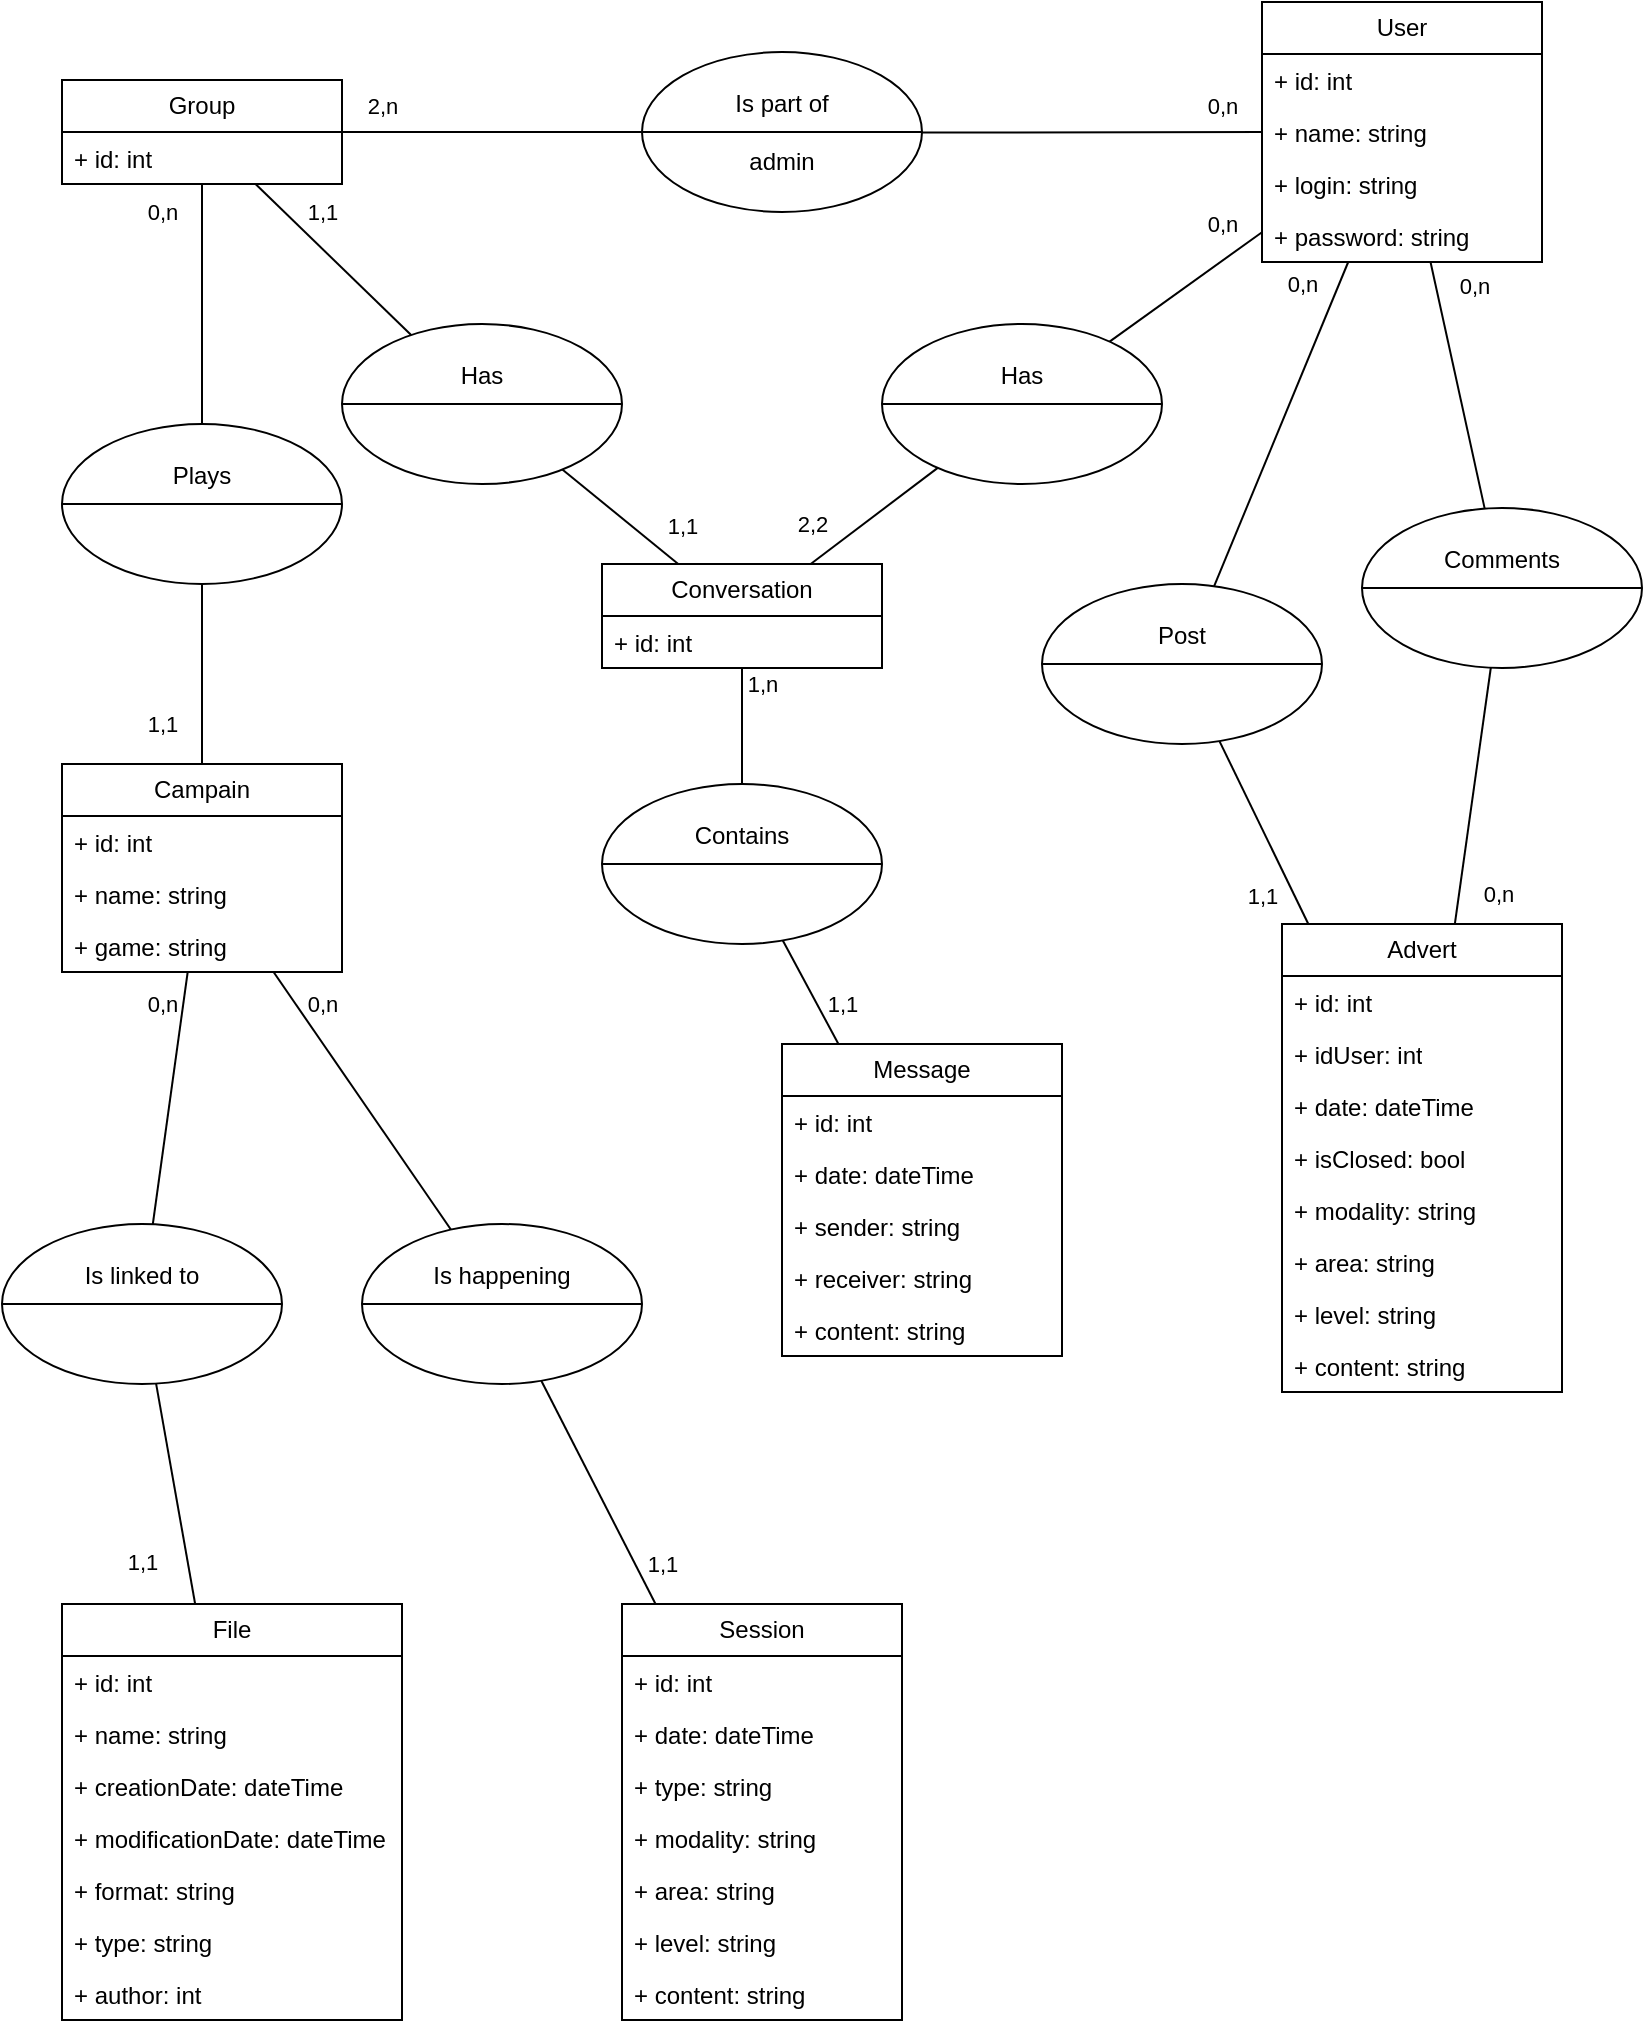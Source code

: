 <mxfile version="24.7.8" pages="3">
  <diagram name="MCD" id="d9n5I6e5h9yGLl1H7goF">
    <mxGraphModel dx="924" dy="827" grid="1" gridSize="10" guides="1" tooltips="1" connect="1" arrows="1" fold="1" page="1" pageScale="1" pageWidth="850" pageHeight="1100" math="0" shadow="0">
      <root>
        <mxCell id="0" />
        <mxCell id="1" parent="0" />
        <mxCell id="ieVwoAbN0ysFyYQFLZOX-7" value="User" style="swimlane;fontStyle=0;childLayout=stackLayout;horizontal=1;startSize=26;fillColor=none;horizontalStack=0;resizeParent=1;resizeParentMax=0;resizeLast=0;collapsible=1;marginBottom=0;whiteSpace=wrap;html=1;" parent="1" vertex="1">
          <mxGeometry x="650" y="29" width="140" height="130" as="geometry" />
        </mxCell>
        <mxCell id="ieVwoAbN0ysFyYQFLZOX-8" value="+ id: int" style="text;strokeColor=none;fillColor=none;align=left;verticalAlign=top;spacingLeft=4;spacingRight=4;overflow=hidden;rotatable=0;points=[[0,0.5],[1,0.5]];portConstraint=eastwest;whiteSpace=wrap;html=1;" parent="ieVwoAbN0ysFyYQFLZOX-7" vertex="1">
          <mxGeometry y="26" width="140" height="26" as="geometry" />
        </mxCell>
        <mxCell id="ieVwoAbN0ysFyYQFLZOX-9" value="+ name: string" style="text;strokeColor=none;fillColor=none;align=left;verticalAlign=top;spacingLeft=4;spacingRight=4;overflow=hidden;rotatable=0;points=[[0,0.5],[1,0.5]];portConstraint=eastwest;whiteSpace=wrap;html=1;" parent="ieVwoAbN0ysFyYQFLZOX-7" vertex="1">
          <mxGeometry y="52" width="140" height="26" as="geometry" />
        </mxCell>
        <mxCell id="ieVwoAbN0ysFyYQFLZOX-10" value="+ login: string" style="text;strokeColor=none;fillColor=none;align=left;verticalAlign=top;spacingLeft=4;spacingRight=4;overflow=hidden;rotatable=0;points=[[0,0.5],[1,0.5]];portConstraint=eastwest;whiteSpace=wrap;html=1;" parent="ieVwoAbN0ysFyYQFLZOX-7" vertex="1">
          <mxGeometry y="78" width="140" height="26" as="geometry" />
        </mxCell>
        <mxCell id="ieVwoAbN0ysFyYQFLZOX-19" value="+ password: string" style="text;strokeColor=none;fillColor=none;align=left;verticalAlign=top;spacingLeft=4;spacingRight=4;overflow=hidden;rotatable=0;points=[[0,0.5],[1,0.5]];portConstraint=eastwest;whiteSpace=wrap;html=1;" parent="ieVwoAbN0ysFyYQFLZOX-7" vertex="1">
          <mxGeometry y="104" width="140" height="26" as="geometry" />
        </mxCell>
        <mxCell id="ieVwoAbN0ysFyYQFLZOX-11" value="Group" style="swimlane;fontStyle=0;childLayout=stackLayout;horizontal=1;startSize=26;fillColor=none;horizontalStack=0;resizeParent=1;resizeParentMax=0;resizeLast=0;collapsible=1;marginBottom=0;whiteSpace=wrap;html=1;" parent="1" vertex="1">
          <mxGeometry x="50" y="68" width="140" height="52" as="geometry" />
        </mxCell>
        <mxCell id="ieVwoAbN0ysFyYQFLZOX-12" value="+ id: int" style="text;strokeColor=none;fillColor=none;align=left;verticalAlign=top;spacingLeft=4;spacingRight=4;overflow=hidden;rotatable=0;points=[[0,0.5],[1,0.5]];portConstraint=eastwest;whiteSpace=wrap;html=1;" parent="ieVwoAbN0ysFyYQFLZOX-11" vertex="1">
          <mxGeometry y="26" width="140" height="26" as="geometry" />
        </mxCell>
        <mxCell id="ieVwoAbN0ysFyYQFLZOX-15" value="Advert" style="swimlane;fontStyle=0;childLayout=stackLayout;horizontal=1;startSize=26;fillColor=none;horizontalStack=0;resizeParent=1;resizeParentMax=0;resizeLast=0;collapsible=1;marginBottom=0;whiteSpace=wrap;html=1;" parent="1" vertex="1">
          <mxGeometry x="660" y="490" width="140" height="234" as="geometry" />
        </mxCell>
        <mxCell id="ieVwoAbN0ysFyYQFLZOX-16" value="+ id: int" style="text;strokeColor=none;fillColor=none;align=left;verticalAlign=top;spacingLeft=4;spacingRight=4;overflow=hidden;rotatable=0;points=[[0,0.5],[1,0.5]];portConstraint=eastwest;whiteSpace=wrap;html=1;" parent="ieVwoAbN0ysFyYQFLZOX-15" vertex="1">
          <mxGeometry y="26" width="140" height="26" as="geometry" />
        </mxCell>
        <mxCell id="ieVwoAbN0ysFyYQFLZOX-82" value="+ idUser: int" style="text;strokeColor=none;fillColor=none;align=left;verticalAlign=top;spacingLeft=4;spacingRight=4;overflow=hidden;rotatable=0;points=[[0,0.5],[1,0.5]];portConstraint=eastwest;whiteSpace=wrap;html=1;" parent="ieVwoAbN0ysFyYQFLZOX-15" vertex="1">
          <mxGeometry y="52" width="140" height="26" as="geometry" />
        </mxCell>
        <mxCell id="ieVwoAbN0ysFyYQFLZOX-17" value="+ date: dateTime" style="text;strokeColor=none;fillColor=none;align=left;verticalAlign=top;spacingLeft=4;spacingRight=4;overflow=hidden;rotatable=0;points=[[0,0.5],[1,0.5]];portConstraint=eastwest;whiteSpace=wrap;html=1;" parent="ieVwoAbN0ysFyYQFLZOX-15" vertex="1">
          <mxGeometry y="78" width="140" height="26" as="geometry" />
        </mxCell>
        <mxCell id="ieVwoAbN0ysFyYQFLZOX-81" value="+ isClosed: bool" style="text;strokeColor=none;fillColor=none;align=left;verticalAlign=top;spacingLeft=4;spacingRight=4;overflow=hidden;rotatable=0;points=[[0,0.5],[1,0.5]];portConstraint=eastwest;whiteSpace=wrap;html=1;" parent="ieVwoAbN0ysFyYQFLZOX-15" vertex="1">
          <mxGeometry y="104" width="140" height="26" as="geometry" />
        </mxCell>
        <mxCell id="ieVwoAbN0ysFyYQFLZOX-22" value="+ modality: string" style="text;strokeColor=none;fillColor=none;align=left;verticalAlign=top;spacingLeft=4;spacingRight=4;overflow=hidden;rotatable=0;points=[[0,0.5],[1,0.5]];portConstraint=eastwest;whiteSpace=wrap;html=1;" parent="ieVwoAbN0ysFyYQFLZOX-15" vertex="1">
          <mxGeometry y="130" width="140" height="26" as="geometry" />
        </mxCell>
        <mxCell id="ieVwoAbN0ysFyYQFLZOX-23" value="+ area: string" style="text;strokeColor=none;fillColor=none;align=left;verticalAlign=top;spacingLeft=4;spacingRight=4;overflow=hidden;rotatable=0;points=[[0,0.5],[1,0.5]];portConstraint=eastwest;whiteSpace=wrap;html=1;" parent="ieVwoAbN0ysFyYQFLZOX-15" vertex="1">
          <mxGeometry y="156" width="140" height="26" as="geometry" />
        </mxCell>
        <mxCell id="ieVwoAbN0ysFyYQFLZOX-24" value="+ level: string" style="text;strokeColor=none;fillColor=none;align=left;verticalAlign=top;spacingLeft=4;spacingRight=4;overflow=hidden;rotatable=0;points=[[0,0.5],[1,0.5]];portConstraint=eastwest;whiteSpace=wrap;html=1;" parent="ieVwoAbN0ysFyYQFLZOX-15" vertex="1">
          <mxGeometry y="182" width="140" height="26" as="geometry" />
        </mxCell>
        <mxCell id="ieVwoAbN0ysFyYQFLZOX-25" value="+ content: string" style="text;strokeColor=none;fillColor=none;align=left;verticalAlign=top;spacingLeft=4;spacingRight=4;overflow=hidden;rotatable=0;points=[[0,0.5],[1,0.5]];portConstraint=eastwest;whiteSpace=wrap;html=1;" parent="ieVwoAbN0ysFyYQFLZOX-15" vertex="1">
          <mxGeometry y="208" width="140" height="26" as="geometry" />
        </mxCell>
        <mxCell id="ieVwoAbN0ysFyYQFLZOX-31" value="Conversation" style="swimlane;fontStyle=0;childLayout=stackLayout;horizontal=1;startSize=26;fillColor=none;horizontalStack=0;resizeParent=1;resizeParentMax=0;resizeLast=0;collapsible=1;marginBottom=0;whiteSpace=wrap;html=1;" parent="1" vertex="1">
          <mxGeometry x="320" y="310" width="140" height="52" as="geometry" />
        </mxCell>
        <mxCell id="ieVwoAbN0ysFyYQFLZOX-32" value="+ id: int" style="text;strokeColor=none;fillColor=none;align=left;verticalAlign=top;spacingLeft=4;spacingRight=4;overflow=hidden;rotatable=0;points=[[0,0.5],[1,0.5]];portConstraint=eastwest;whiteSpace=wrap;html=1;" parent="ieVwoAbN0ysFyYQFLZOX-31" vertex="1">
          <mxGeometry y="26" width="140" height="26" as="geometry" />
        </mxCell>
        <mxCell id="ieVwoAbN0ysFyYQFLZOX-39" value="Message" style="swimlane;fontStyle=0;childLayout=stackLayout;horizontal=1;startSize=26;fillColor=none;horizontalStack=0;resizeParent=1;resizeParentMax=0;resizeLast=0;collapsible=1;marginBottom=0;whiteSpace=wrap;html=1;" parent="1" vertex="1">
          <mxGeometry x="410" y="550" width="140" height="156" as="geometry" />
        </mxCell>
        <mxCell id="ieVwoAbN0ysFyYQFLZOX-40" value="+ id: int" style="text;strokeColor=none;fillColor=none;align=left;verticalAlign=top;spacingLeft=4;spacingRight=4;overflow=hidden;rotatable=0;points=[[0,0.5],[1,0.5]];portConstraint=eastwest;whiteSpace=wrap;html=1;" parent="ieVwoAbN0ysFyYQFLZOX-39" vertex="1">
          <mxGeometry y="26" width="140" height="26" as="geometry" />
        </mxCell>
        <mxCell id="ieVwoAbN0ysFyYQFLZOX-41" value="+ date: dateTime" style="text;strokeColor=none;fillColor=none;align=left;verticalAlign=top;spacingLeft=4;spacingRight=4;overflow=hidden;rotatable=0;points=[[0,0.5],[1,0.5]];portConstraint=eastwest;whiteSpace=wrap;html=1;" parent="ieVwoAbN0ysFyYQFLZOX-39" vertex="1">
          <mxGeometry y="52" width="140" height="26" as="geometry" />
        </mxCell>
        <mxCell id="ieVwoAbN0ysFyYQFLZOX-42" value="+ sender: string" style="text;strokeColor=none;fillColor=none;align=left;verticalAlign=top;spacingLeft=4;spacingRight=4;overflow=hidden;rotatable=0;points=[[0,0.5],[1,0.5]];portConstraint=eastwest;whiteSpace=wrap;html=1;" parent="ieVwoAbN0ysFyYQFLZOX-39" vertex="1">
          <mxGeometry y="78" width="140" height="26" as="geometry" />
        </mxCell>
        <mxCell id="ieVwoAbN0ysFyYQFLZOX-43" value="+ receiver: string" style="text;strokeColor=none;fillColor=none;align=left;verticalAlign=top;spacingLeft=4;spacingRight=4;overflow=hidden;rotatable=0;points=[[0,0.5],[1,0.5]];portConstraint=eastwest;whiteSpace=wrap;html=1;" parent="ieVwoAbN0ysFyYQFLZOX-39" vertex="1">
          <mxGeometry y="104" width="140" height="26" as="geometry" />
        </mxCell>
        <mxCell id="ieVwoAbN0ysFyYQFLZOX-44" value="+ content: string" style="text;strokeColor=none;fillColor=none;align=left;verticalAlign=top;spacingLeft=4;spacingRight=4;overflow=hidden;rotatable=0;points=[[0,0.5],[1,0.5]];portConstraint=eastwest;whiteSpace=wrap;html=1;" parent="ieVwoAbN0ysFyYQFLZOX-39" vertex="1">
          <mxGeometry y="130" width="140" height="26" as="geometry" />
        </mxCell>
        <mxCell id="ieVwoAbN0ysFyYQFLZOX-47" value="Campain" style="swimlane;fontStyle=0;childLayout=stackLayout;horizontal=1;startSize=26;fillColor=none;horizontalStack=0;resizeParent=1;resizeParentMax=0;resizeLast=0;collapsible=1;marginBottom=0;whiteSpace=wrap;html=1;" parent="1" vertex="1">
          <mxGeometry x="50" y="410" width="140" height="104" as="geometry" />
        </mxCell>
        <mxCell id="ieVwoAbN0ysFyYQFLZOX-48" value="+ id: int" style="text;strokeColor=none;fillColor=none;align=left;verticalAlign=top;spacingLeft=4;spacingRight=4;overflow=hidden;rotatable=0;points=[[0,0.5],[1,0.5]];portConstraint=eastwest;whiteSpace=wrap;html=1;" parent="ieVwoAbN0ysFyYQFLZOX-47" vertex="1">
          <mxGeometry y="26" width="140" height="26" as="geometry" />
        </mxCell>
        <mxCell id="7yh6VS0bxXxsgp1oIz5l-15" value="+ name: string" style="text;strokeColor=none;fillColor=none;align=left;verticalAlign=top;spacingLeft=4;spacingRight=4;overflow=hidden;rotatable=0;points=[[0,0.5],[1,0.5]];portConstraint=eastwest;whiteSpace=wrap;html=1;" vertex="1" parent="ieVwoAbN0ysFyYQFLZOX-47">
          <mxGeometry y="52" width="140" height="26" as="geometry" />
        </mxCell>
        <mxCell id="ieVwoAbN0ysFyYQFLZOX-50" value="+ game: string" style="text;strokeColor=none;fillColor=none;align=left;verticalAlign=top;spacingLeft=4;spacingRight=4;overflow=hidden;rotatable=0;points=[[0,0.5],[1,0.5]];portConstraint=eastwest;whiteSpace=wrap;html=1;" parent="ieVwoAbN0ysFyYQFLZOX-47" vertex="1">
          <mxGeometry y="78" width="140" height="26" as="geometry" />
        </mxCell>
        <mxCell id="ieVwoAbN0ysFyYQFLZOX-63" value="File" style="swimlane;fontStyle=0;childLayout=stackLayout;horizontal=1;startSize=26;fillColor=none;horizontalStack=0;resizeParent=1;resizeParentMax=0;resizeLast=0;collapsible=1;marginBottom=0;whiteSpace=wrap;html=1;" parent="1" vertex="1">
          <mxGeometry x="50" y="830" width="170" height="208" as="geometry" />
        </mxCell>
        <mxCell id="ieVwoAbN0ysFyYQFLZOX-64" value="+ id: int" style="text;strokeColor=none;fillColor=none;align=left;verticalAlign=top;spacingLeft=4;spacingRight=4;overflow=hidden;rotatable=0;points=[[0,0.5],[1,0.5]];portConstraint=eastwest;whiteSpace=wrap;html=1;" parent="ieVwoAbN0ysFyYQFLZOX-63" vertex="1">
          <mxGeometry y="26" width="170" height="26" as="geometry" />
        </mxCell>
        <mxCell id="ieVwoAbN0ysFyYQFLZOX-66" value="+ name: string" style="text;strokeColor=none;fillColor=none;align=left;verticalAlign=top;spacingLeft=4;spacingRight=4;overflow=hidden;rotatable=0;points=[[0,0.5],[1,0.5]];portConstraint=eastwest;whiteSpace=wrap;html=1;" parent="ieVwoAbN0ysFyYQFLZOX-63" vertex="1">
          <mxGeometry y="52" width="170" height="26" as="geometry" />
        </mxCell>
        <mxCell id="ieVwoAbN0ysFyYQFLZOX-65" value="+ creationDate: dateTime" style="text;strokeColor=none;fillColor=none;align=left;verticalAlign=top;spacingLeft=4;spacingRight=4;overflow=hidden;rotatable=0;points=[[0,0.5],[1,0.5]];portConstraint=eastwest;whiteSpace=wrap;html=1;" parent="ieVwoAbN0ysFyYQFLZOX-63" vertex="1">
          <mxGeometry y="78" width="170" height="26" as="geometry" />
        </mxCell>
        <mxCell id="ieVwoAbN0ysFyYQFLZOX-79" value="+ modificationDate: dateTime" style="text;strokeColor=none;fillColor=none;align=left;verticalAlign=top;spacingLeft=4;spacingRight=4;overflow=hidden;rotatable=0;points=[[0,0.5],[1,0.5]];portConstraint=eastwest;whiteSpace=wrap;html=1;" parent="ieVwoAbN0ysFyYQFLZOX-63" vertex="1">
          <mxGeometry y="104" width="170" height="26" as="geometry" />
        </mxCell>
        <mxCell id="ieVwoAbN0ysFyYQFLZOX-67" value="+ format: string" style="text;strokeColor=none;fillColor=none;align=left;verticalAlign=top;spacingLeft=4;spacingRight=4;overflow=hidden;rotatable=0;points=[[0,0.5],[1,0.5]];portConstraint=eastwest;whiteSpace=wrap;html=1;" parent="ieVwoAbN0ysFyYQFLZOX-63" vertex="1">
          <mxGeometry y="130" width="170" height="26" as="geometry" />
        </mxCell>
        <mxCell id="ieVwoAbN0ysFyYQFLZOX-80" value="+ type: string" style="text;strokeColor=none;fillColor=none;align=left;verticalAlign=top;spacingLeft=4;spacingRight=4;overflow=hidden;rotatable=0;points=[[0,0.5],[1,0.5]];portConstraint=eastwest;whiteSpace=wrap;html=1;" parent="ieVwoAbN0ysFyYQFLZOX-63" vertex="1">
          <mxGeometry y="156" width="170" height="26" as="geometry" />
        </mxCell>
        <mxCell id="ieVwoAbN0ysFyYQFLZOX-68" value="+ author: int" style="text;strokeColor=none;fillColor=none;align=left;verticalAlign=top;spacingLeft=4;spacingRight=4;overflow=hidden;rotatable=0;points=[[0,0.5],[1,0.5]];portConstraint=eastwest;whiteSpace=wrap;html=1;" parent="ieVwoAbN0ysFyYQFLZOX-63" vertex="1">
          <mxGeometry y="182" width="170" height="26" as="geometry" />
        </mxCell>
        <mxCell id="ieVwoAbN0ysFyYQFLZOX-71" value="Session" style="swimlane;fontStyle=0;childLayout=stackLayout;horizontal=1;startSize=26;fillColor=none;horizontalStack=0;resizeParent=1;resizeParentMax=0;resizeLast=0;collapsible=1;marginBottom=0;whiteSpace=wrap;html=1;" parent="1" vertex="1">
          <mxGeometry x="330" y="830" width="140" height="208" as="geometry" />
        </mxCell>
        <mxCell id="ieVwoAbN0ysFyYQFLZOX-72" value="+ id: int" style="text;strokeColor=none;fillColor=none;align=left;verticalAlign=top;spacingLeft=4;spacingRight=4;overflow=hidden;rotatable=0;points=[[0,0.5],[1,0.5]];portConstraint=eastwest;whiteSpace=wrap;html=1;" parent="ieVwoAbN0ysFyYQFLZOX-71" vertex="1">
          <mxGeometry y="26" width="140" height="26" as="geometry" />
        </mxCell>
        <mxCell id="ieVwoAbN0ysFyYQFLZOX-73" value="+ date: dateTime" style="text;strokeColor=none;fillColor=none;align=left;verticalAlign=top;spacingLeft=4;spacingRight=4;overflow=hidden;rotatable=0;points=[[0,0.5],[1,0.5]];portConstraint=eastwest;whiteSpace=wrap;html=1;" parent="ieVwoAbN0ysFyYQFLZOX-71" vertex="1">
          <mxGeometry y="52" width="140" height="26" as="geometry" />
        </mxCell>
        <mxCell id="ieVwoAbN0ysFyYQFLZOX-74" value="+ type: string" style="text;strokeColor=none;fillColor=none;align=left;verticalAlign=top;spacingLeft=4;spacingRight=4;overflow=hidden;rotatable=0;points=[[0,0.5],[1,0.5]];portConstraint=eastwest;whiteSpace=wrap;html=1;" parent="ieVwoAbN0ysFyYQFLZOX-71" vertex="1">
          <mxGeometry y="78" width="140" height="26" as="geometry" />
        </mxCell>
        <mxCell id="ieVwoAbN0ysFyYQFLZOX-75" value="+ modality: string" style="text;strokeColor=none;fillColor=none;align=left;verticalAlign=top;spacingLeft=4;spacingRight=4;overflow=hidden;rotatable=0;points=[[0,0.5],[1,0.5]];portConstraint=eastwest;whiteSpace=wrap;html=1;" parent="ieVwoAbN0ysFyYQFLZOX-71" vertex="1">
          <mxGeometry y="104" width="140" height="26" as="geometry" />
        </mxCell>
        <mxCell id="ieVwoAbN0ysFyYQFLZOX-76" value="+ area: string" style="text;strokeColor=none;fillColor=none;align=left;verticalAlign=top;spacingLeft=4;spacingRight=4;overflow=hidden;rotatable=0;points=[[0,0.5],[1,0.5]];portConstraint=eastwest;whiteSpace=wrap;html=1;" parent="ieVwoAbN0ysFyYQFLZOX-71" vertex="1">
          <mxGeometry y="130" width="140" height="26" as="geometry" />
        </mxCell>
        <mxCell id="ieVwoAbN0ysFyYQFLZOX-77" value="+ level: string" style="text;strokeColor=none;fillColor=none;align=left;verticalAlign=top;spacingLeft=4;spacingRight=4;overflow=hidden;rotatable=0;points=[[0,0.5],[1,0.5]];portConstraint=eastwest;whiteSpace=wrap;html=1;" parent="ieVwoAbN0ysFyYQFLZOX-71" vertex="1">
          <mxGeometry y="156" width="140" height="26" as="geometry" />
        </mxCell>
        <mxCell id="ieVwoAbN0ysFyYQFLZOX-78" value="+ content: string" style="text;strokeColor=none;fillColor=none;align=left;verticalAlign=top;spacingLeft=4;spacingRight=4;overflow=hidden;rotatable=0;points=[[0,0.5],[1,0.5]];portConstraint=eastwest;whiteSpace=wrap;html=1;" parent="ieVwoAbN0ysFyYQFLZOX-71" vertex="1">
          <mxGeometry y="182" width="140" height="26" as="geometry" />
        </mxCell>
        <mxCell id="Ngx6UJeua7ssRXImWE32-3" value="" style="endArrow=none;html=1;rounded=0;" parent="1" source="Ngx6UJeua7ssRXImWE32-41" target="ieVwoAbN0ysFyYQFLZOX-11" edge="1">
          <mxGeometry width="50" height="50" relative="1" as="geometry">
            <mxPoint x="120" y="270" as="sourcePoint" />
            <mxPoint x="500" y="490" as="targetPoint" />
          </mxGeometry>
        </mxCell>
        <mxCell id="7yh6VS0bxXxsgp1oIz5l-3" value="0,n" style="edgeLabel;html=1;align=center;verticalAlign=middle;resizable=0;points=[];" vertex="1" connectable="0" parent="Ngx6UJeua7ssRXImWE32-3">
          <mxGeometry y="-1" relative="1" as="geometry">
            <mxPoint x="-21" y="-46" as="offset" />
          </mxGeometry>
        </mxCell>
        <mxCell id="Ngx6UJeua7ssRXImWE32-4" value="" style="endArrow=none;html=1;rounded=0;" parent="1" source="Ngx6UJeua7ssRXImWE32-39" target="ieVwoAbN0ysFyYQFLZOX-11" edge="1">
          <mxGeometry width="50" height="50" relative="1" as="geometry">
            <mxPoint x="234.518" y="197.744" as="sourcePoint" />
            <mxPoint x="500" y="490" as="targetPoint" />
          </mxGeometry>
        </mxCell>
        <mxCell id="n9hgs1v7pvlVHr-GVMXD-1" value="1,1" style="edgeLabel;html=1;align=center;verticalAlign=middle;resizable=0;points=[];" vertex="1" connectable="0" parent="Ngx6UJeua7ssRXImWE32-4">
          <mxGeometry x="-0.021" y="-2" relative="1" as="geometry">
            <mxPoint x="-8" y="-23" as="offset" />
          </mxGeometry>
        </mxCell>
        <mxCell id="Ngx6UJeua7ssRXImWE32-5" value="" style="endArrow=none;html=1;rounded=0;" parent="1" source="Ngx6UJeua7ssRXImWE32-40" target="ieVwoAbN0ysFyYQFLZOX-7" edge="1">
          <mxGeometry width="50" height="50" relative="1" as="geometry">
            <mxPoint x="579.727" y="200.024" as="sourcePoint" />
            <mxPoint x="500" y="490" as="targetPoint" />
          </mxGeometry>
        </mxCell>
        <mxCell id="7yh6VS0bxXxsgp1oIz5l-2" value="0,n" style="edgeLabel;html=1;align=center;verticalAlign=middle;resizable=0;points=[];" vertex="1" connectable="0" parent="Ngx6UJeua7ssRXImWE32-5">
          <mxGeometry x="0.024" relative="1" as="geometry">
            <mxPoint x="17" y="-31" as="offset" />
          </mxGeometry>
        </mxCell>
        <mxCell id="Ngx6UJeua7ssRXImWE32-6" value="" style="endArrow=none;html=1;rounded=0;" parent="1" source="Ngx6UJeua7ssRXImWE32-42" target="ieVwoAbN0ysFyYQFLZOX-31" edge="1">
          <mxGeometry width="50" height="50" relative="1" as="geometry">
            <mxPoint x="390" y="400" as="sourcePoint" />
            <mxPoint x="500" y="490" as="targetPoint" />
          </mxGeometry>
        </mxCell>
        <mxCell id="7yh6VS0bxXxsgp1oIz5l-9" value="1,n" style="edgeLabel;html=1;align=center;verticalAlign=middle;resizable=0;points=[];" vertex="1" connectable="0" parent="Ngx6UJeua7ssRXImWE32-6">
          <mxGeometry x="0.035" y="-1" relative="1" as="geometry">
            <mxPoint x="9" y="-20" as="offset" />
          </mxGeometry>
        </mxCell>
        <mxCell id="Ngx6UJeua7ssRXImWE32-7" value="" style="endArrow=none;html=1;rounded=0;" parent="1" source="Ngx6UJeua7ssRXImWE32-43" target="ieVwoAbN0ysFyYQFLZOX-7" edge="1">
          <mxGeometry width="50" height="50" relative="1" as="geometry">
            <mxPoint x="641.119" y="370.693" as="sourcePoint" />
            <mxPoint x="500" y="490" as="targetPoint" />
          </mxGeometry>
        </mxCell>
        <mxCell id="7yh6VS0bxXxsgp1oIz5l-12" value="0,n" style="edgeLabel;html=1;align=center;verticalAlign=middle;resizable=0;points=[];" vertex="1" connectable="0" parent="Ngx6UJeua7ssRXImWE32-7">
          <mxGeometry x="0.021" y="-1" relative="1" as="geometry">
            <mxPoint x="9" y="-69" as="offset" />
          </mxGeometry>
        </mxCell>
        <mxCell id="Ngx6UJeua7ssRXImWE32-11" value="" style="endArrow=none;html=1;rounded=0;" parent="1" source="Ngx6UJeua7ssRXImWE32-38" target="ieVwoAbN0ysFyYQFLZOX-7" edge="1">
          <mxGeometry width="50" height="50" relative="1" as="geometry">
            <mxPoint x="485" y="94" as="sourcePoint" />
            <mxPoint x="500" y="490" as="targetPoint" />
          </mxGeometry>
        </mxCell>
        <mxCell id="Ngx6UJeua7ssRXImWE32-47" value="0,n" style="edgeLabel;html=1;align=center;verticalAlign=middle;resizable=0;points=[];" parent="Ngx6UJeua7ssRXImWE32-11" vertex="1" connectable="0">
          <mxGeometry relative="1" as="geometry">
            <mxPoint x="65" y="-13" as="offset" />
          </mxGeometry>
        </mxCell>
        <mxCell id="Ngx6UJeua7ssRXImWE32-12" value="" style="endArrow=none;html=1;rounded=0;" parent="1" source="ieVwoAbN0ysFyYQFLZOX-11" target="Ngx6UJeua7ssRXImWE32-38" edge="1">
          <mxGeometry width="50" height="50" relative="1" as="geometry">
            <mxPoint x="450" y="540" as="sourcePoint" />
            <mxPoint x="365" y="94" as="targetPoint" />
          </mxGeometry>
        </mxCell>
        <mxCell id="Ngx6UJeua7ssRXImWE32-48" value="2,n" style="edgeLabel;html=1;align=center;verticalAlign=middle;resizable=0;points=[];" parent="Ngx6UJeua7ssRXImWE32-12" vertex="1" connectable="0">
          <mxGeometry y="1" relative="1" as="geometry">
            <mxPoint x="-55" y="-12" as="offset" />
          </mxGeometry>
        </mxCell>
        <mxCell id="Ngx6UJeua7ssRXImWE32-13" value="" style="endArrow=none;html=1;rounded=0;" parent="1" source="ieVwoAbN0ysFyYQFLZOX-31" target="Ngx6UJeua7ssRXImWE32-39" edge="1">
          <mxGeometry width="50" height="50" relative="1" as="geometry">
            <mxPoint x="450" y="340" as="sourcePoint" />
            <mxPoint x="303.475" y="263.196" as="targetPoint" />
          </mxGeometry>
        </mxCell>
        <mxCell id="n9hgs1v7pvlVHr-GVMXD-2" value="1,1" style="edgeLabel;html=1;align=center;verticalAlign=middle;resizable=0;points=[];" vertex="1" connectable="0" parent="Ngx6UJeua7ssRXImWE32-13">
          <mxGeometry x="-0.049" y="-1" relative="1" as="geometry">
            <mxPoint x="29" y="4" as="offset" />
          </mxGeometry>
        </mxCell>
        <mxCell id="Ngx6UJeua7ssRXImWE32-15" value="" style="endArrow=none;html=1;rounded=0;" parent="1" source="Ngx6UJeua7ssRXImWE32-40" target="ieVwoAbN0ysFyYQFLZOX-31" edge="1">
          <mxGeometry width="50" height="50" relative="1" as="geometry">
            <mxPoint x="501.589" y="260.729" as="sourcePoint" />
            <mxPoint x="324" y="217" as="targetPoint" />
          </mxGeometry>
        </mxCell>
        <mxCell id="7yh6VS0bxXxsgp1oIz5l-1" value="2,2" style="edgeLabel;html=1;align=center;verticalAlign=middle;resizable=0;points=[];" vertex="1" connectable="0" parent="Ngx6UJeua7ssRXImWE32-15">
          <mxGeometry x="0.054" y="1" relative="1" as="geometry">
            <mxPoint x="-30" y="2" as="offset" />
          </mxGeometry>
        </mxCell>
        <mxCell id="Ngx6UJeua7ssRXImWE32-18" value="" style="endArrow=none;html=1;rounded=0;" parent="1" source="Ngx6UJeua7ssRXImWE32-42" target="ieVwoAbN0ysFyYQFLZOX-39" edge="1">
          <mxGeometry width="50" height="50" relative="1" as="geometry">
            <mxPoint x="412.283" y="477.139" as="sourcePoint" />
            <mxPoint x="383" y="358" as="targetPoint" />
          </mxGeometry>
        </mxCell>
        <mxCell id="7yh6VS0bxXxsgp1oIz5l-10" value="1,1" style="edgeLabel;html=1;align=center;verticalAlign=middle;resizable=0;points=[];" vertex="1" connectable="0" parent="Ngx6UJeua7ssRXImWE32-18">
          <mxGeometry x="0.009" y="3" relative="1" as="geometry">
            <mxPoint x="13" y="7" as="offset" />
          </mxGeometry>
        </mxCell>
        <mxCell id="Ngx6UJeua7ssRXImWE32-21" value="" style="endArrow=none;html=1;rounded=0;" parent="1" source="Ngx6UJeua7ssRXImWE32-44" target="ieVwoAbN0ysFyYQFLZOX-7" edge="1">
          <mxGeometry width="50" height="50" relative="1" as="geometry">
            <mxPoint x="764.332" y="400.179" as="sourcePoint" />
            <mxPoint x="704" y="180" as="targetPoint" />
          </mxGeometry>
        </mxCell>
        <mxCell id="7yh6VS0bxXxsgp1oIz5l-11" value="0,n" style="edgeLabel;html=1;align=center;verticalAlign=middle;resizable=0;points=[];" vertex="1" connectable="0" parent="Ngx6UJeua7ssRXImWE32-21">
          <mxGeometry x="0.023" y="2" relative="1" as="geometry">
            <mxPoint x="10" y="-49" as="offset" />
          </mxGeometry>
        </mxCell>
        <mxCell id="Ngx6UJeua7ssRXImWE32-22" value="" style="endArrow=none;html=1;rounded=0;" parent="1" source="ieVwoAbN0ysFyYQFLZOX-15" target="Ngx6UJeua7ssRXImWE32-43" edge="1">
          <mxGeometry width="50" height="50" relative="1" as="geometry">
            <mxPoint x="665" y="311" as="sourcePoint" />
            <mxPoint x="641.32" y="449.282" as="targetPoint" />
          </mxGeometry>
        </mxCell>
        <mxCell id="7yh6VS0bxXxsgp1oIz5l-13" value="1,1" style="edgeLabel;html=1;align=center;verticalAlign=middle;resizable=0;points=[];" vertex="1" connectable="0" parent="Ngx6UJeua7ssRXImWE32-22">
          <mxGeometry x="-0.005" relative="1" as="geometry">
            <mxPoint x="-1" y="31" as="offset" />
          </mxGeometry>
        </mxCell>
        <mxCell id="Ngx6UJeua7ssRXImWE32-23" value="" style="endArrow=none;html=1;rounded=0;" parent="1" source="ieVwoAbN0ysFyYQFLZOX-15" target="Ngx6UJeua7ssRXImWE32-44" edge="1">
          <mxGeometry width="50" height="50" relative="1" as="geometry">
            <mxPoint x="675" y="321" as="sourcePoint" />
            <mxPoint x="764.97" y="479.859" as="targetPoint" />
          </mxGeometry>
        </mxCell>
        <mxCell id="7yh6VS0bxXxsgp1oIz5l-14" value="0,n" style="edgeLabel;html=1;align=center;verticalAlign=middle;resizable=0;points=[];" vertex="1" connectable="0" parent="Ngx6UJeua7ssRXImWE32-23">
          <mxGeometry x="-0.0" relative="1" as="geometry">
            <mxPoint x="12" y="49" as="offset" />
          </mxGeometry>
        </mxCell>
        <mxCell id="Ngx6UJeua7ssRXImWE32-27" value="" style="endArrow=none;html=1;rounded=0;" parent="1" source="ieVwoAbN0ysFyYQFLZOX-47" target="Ngx6UJeua7ssRXImWE32-41" edge="1">
          <mxGeometry width="50" height="50" relative="1" as="geometry">
            <mxPoint x="220" y="242" as="sourcePoint" />
            <mxPoint x="120" y="350" as="targetPoint" />
          </mxGeometry>
        </mxCell>
        <mxCell id="7yh6VS0bxXxsgp1oIz5l-4" value="1,1" style="edgeLabel;html=1;align=center;verticalAlign=middle;resizable=0;points=[];" vertex="1" connectable="0" parent="Ngx6UJeua7ssRXImWE32-27">
          <mxGeometry x="-0.044" y="-2" relative="1" as="geometry">
            <mxPoint x="-22" y="23" as="offset" />
          </mxGeometry>
        </mxCell>
        <mxCell id="Ngx6UJeua7ssRXImWE32-30" value="" style="endArrow=none;html=1;rounded=0;" parent="1" source="ieVwoAbN0ysFyYQFLZOX-63" target="Ngx6UJeua7ssRXImWE32-46" edge="1">
          <mxGeometry width="50" height="50" relative="1" as="geometry">
            <mxPoint x="130" y="370" as="sourcePoint" />
            <mxPoint x="97.038" y="719.724" as="targetPoint" />
          </mxGeometry>
        </mxCell>
        <mxCell id="7yh6VS0bxXxsgp1oIz5l-6" value="1,1" style="edgeLabel;html=1;align=center;verticalAlign=middle;resizable=0;points=[];" vertex="1" connectable="0" parent="Ngx6UJeua7ssRXImWE32-30">
          <mxGeometry x="-0.017" y="1" relative="1" as="geometry">
            <mxPoint x="-16" y="33" as="offset" />
          </mxGeometry>
        </mxCell>
        <mxCell id="Ngx6UJeua7ssRXImWE32-31" value="" style="endArrow=none;html=1;rounded=0;" parent="1" source="ieVwoAbN0ysFyYQFLZOX-71" target="Ngx6UJeua7ssRXImWE32-45" edge="1">
          <mxGeometry width="50" height="50" relative="1" as="geometry">
            <mxPoint x="122" y="790" as="sourcePoint" />
            <mxPoint x="297.77" y="714.205" as="targetPoint" />
          </mxGeometry>
        </mxCell>
        <mxCell id="7yh6VS0bxXxsgp1oIz5l-8" value="1,1" style="edgeLabel;html=1;align=center;verticalAlign=middle;resizable=0;points=[];" vertex="1" connectable="0" parent="Ngx6UJeua7ssRXImWE32-31">
          <mxGeometry x="0.04" y="-2" relative="1" as="geometry">
            <mxPoint x="31" y="39" as="offset" />
          </mxGeometry>
        </mxCell>
        <mxCell id="Ngx6UJeua7ssRXImWE32-32" value="" style="endArrow=none;html=1;rounded=0;" parent="1" source="Ngx6UJeua7ssRXImWE32-46" target="ieVwoAbN0ysFyYQFLZOX-47" edge="1">
          <mxGeometry width="50" height="50" relative="1" as="geometry">
            <mxPoint x="94.983" y="640.138" as="sourcePoint" />
            <mxPoint x="109" y="700" as="targetPoint" />
          </mxGeometry>
        </mxCell>
        <mxCell id="7yh6VS0bxXxsgp1oIz5l-5" value="0,n" style="edgeLabel;html=1;align=center;verticalAlign=middle;resizable=0;points=[];" vertex="1" connectable="0" parent="Ngx6UJeua7ssRXImWE32-32">
          <mxGeometry x="-0.011" y="-1" relative="1" as="geometry">
            <mxPoint x="-5" y="-48" as="offset" />
          </mxGeometry>
        </mxCell>
        <mxCell id="Ngx6UJeua7ssRXImWE32-33" value="" style="endArrow=none;html=1;rounded=0;" parent="1" source="Ngx6UJeua7ssRXImWE32-45" target="ieVwoAbN0ysFyYQFLZOX-47" edge="1">
          <mxGeometry width="50" height="50" relative="1" as="geometry">
            <mxPoint x="250" y="630" as="sourcePoint" />
            <mxPoint x="119" y="710" as="targetPoint" />
          </mxGeometry>
        </mxCell>
        <mxCell id="7yh6VS0bxXxsgp1oIz5l-7" value="0,n" style="edgeLabel;html=1;align=center;verticalAlign=middle;resizable=0;points=[];" vertex="1" connectable="0" parent="Ngx6UJeua7ssRXImWE32-33">
          <mxGeometry x="-0.028" y="1" relative="1" as="geometry">
            <mxPoint x="-21" y="-51" as="offset" />
          </mxGeometry>
        </mxCell>
        <mxCell id="Ngx6UJeua7ssRXImWE32-38" value="&lt;div&gt;Is part of&lt;/div&gt;&lt;div&gt;&lt;br&gt;&lt;/div&gt;&lt;div&gt;admin&lt;/div&gt;" style="shape=lineEllipse;perimeter=ellipsePerimeter;whiteSpace=wrap;html=1;backgroundOutline=1;" parent="1" vertex="1">
          <mxGeometry x="340" y="54" width="140" height="80" as="geometry" />
        </mxCell>
        <mxCell id="Ngx6UJeua7ssRXImWE32-39" value="&lt;div&gt;Has&lt;/div&gt;&lt;div&gt;&lt;br&gt;&lt;/div&gt;&lt;div&gt;&lt;br&gt;&lt;/div&gt;" style="shape=lineEllipse;perimeter=ellipsePerimeter;whiteSpace=wrap;html=1;backgroundOutline=1;" parent="1" vertex="1">
          <mxGeometry x="190" y="190" width="140" height="80" as="geometry" />
        </mxCell>
        <mxCell id="Ngx6UJeua7ssRXImWE32-40" value="&lt;div&gt;Has&lt;/div&gt;&lt;div&gt;&lt;br&gt;&lt;/div&gt;&lt;div&gt;&lt;br&gt;&lt;/div&gt;" style="shape=lineEllipse;perimeter=ellipsePerimeter;whiteSpace=wrap;html=1;backgroundOutline=1;" parent="1" vertex="1">
          <mxGeometry x="460" y="190" width="140" height="80" as="geometry" />
        </mxCell>
        <mxCell id="Ngx6UJeua7ssRXImWE32-41" value="&lt;div&gt;Plays&lt;/div&gt;&lt;div&gt;&lt;br&gt;&lt;/div&gt;&lt;div&gt;&lt;br&gt;&lt;/div&gt;" style="shape=lineEllipse;perimeter=ellipsePerimeter;whiteSpace=wrap;html=1;backgroundOutline=1;" parent="1" vertex="1">
          <mxGeometry x="50" y="240" width="140" height="80" as="geometry" />
        </mxCell>
        <mxCell id="Ngx6UJeua7ssRXImWE32-42" value="&lt;div&gt;Contains&lt;/div&gt;&lt;div&gt;&lt;br&gt;&lt;/div&gt;&lt;div&gt;&lt;br&gt;&lt;/div&gt;" style="shape=lineEllipse;perimeter=ellipsePerimeter;whiteSpace=wrap;html=1;backgroundOutline=1;" parent="1" vertex="1">
          <mxGeometry x="320" y="420" width="140" height="80" as="geometry" />
        </mxCell>
        <mxCell id="Ngx6UJeua7ssRXImWE32-43" value="&lt;div&gt;Post&lt;/div&gt;&lt;div&gt;&lt;br&gt;&lt;/div&gt;&lt;div&gt;&lt;br&gt;&lt;/div&gt;" style="shape=lineEllipse;perimeter=ellipsePerimeter;whiteSpace=wrap;html=1;backgroundOutline=1;" parent="1" vertex="1">
          <mxGeometry x="540" y="320" width="140" height="80" as="geometry" />
        </mxCell>
        <mxCell id="Ngx6UJeua7ssRXImWE32-44" value="&lt;div&gt;Comments&lt;/div&gt;&lt;div&gt;&lt;br&gt;&lt;/div&gt;&lt;div&gt;&lt;br&gt;&lt;/div&gt;" style="shape=lineEllipse;perimeter=ellipsePerimeter;whiteSpace=wrap;html=1;backgroundOutline=1;" parent="1" vertex="1">
          <mxGeometry x="700" y="282" width="140" height="80" as="geometry" />
        </mxCell>
        <mxCell id="Ngx6UJeua7ssRXImWE32-45" value="&lt;div&gt;Is happening&lt;/div&gt;&lt;div&gt;&lt;br&gt;&lt;/div&gt;&lt;div&gt;&lt;br&gt;&lt;/div&gt;" style="shape=lineEllipse;perimeter=ellipsePerimeter;whiteSpace=wrap;html=1;backgroundOutline=1;" parent="1" vertex="1">
          <mxGeometry x="200" y="640" width="140" height="80" as="geometry" />
        </mxCell>
        <mxCell id="Ngx6UJeua7ssRXImWE32-46" value="&lt;div&gt;Is linked to&lt;/div&gt;&lt;div&gt;&lt;br&gt;&lt;/div&gt;&lt;div&gt;&lt;br&gt;&lt;/div&gt;" style="shape=lineEllipse;perimeter=ellipsePerimeter;whiteSpace=wrap;html=1;backgroundOutline=1;" parent="1" vertex="1">
          <mxGeometry x="20" y="640" width="140" height="80" as="geometry" />
        </mxCell>
      </root>
    </mxGraphModel>
  </diagram>
  <diagram id="OwueueaHnRJ2-B3YPOc8" name="UC">
    <mxGraphModel dx="924" dy="827" grid="1" gridSize="10" guides="1" tooltips="1" connect="1" arrows="1" fold="1" page="1" pageScale="1" pageWidth="850" pageHeight="1100" math="0" shadow="0">
      <root>
        <mxCell id="0" />
        <mxCell id="1" parent="0" />
        <mxCell id="q-7MisUeLfg2d6evxcfm-1" value="Visitor" style="shape=umlActor;verticalLabelPosition=bottom;verticalAlign=top;html=1;" parent="1" vertex="1">
          <mxGeometry x="40" y="20" width="30" height="60" as="geometry" />
        </mxCell>
        <mxCell id="q-7MisUeLfg2d6evxcfm-2" value="User" style="shape=umlActor;verticalLabelPosition=bottom;verticalAlign=top;html=1;" parent="1" vertex="1">
          <mxGeometry x="40" y="160" width="30" height="60" as="geometry" />
        </mxCell>
        <mxCell id="q-7MisUeLfg2d6evxcfm-3" value="Group&lt;div&gt;Member&lt;/div&gt;" style="shape=umlActor;verticalLabelPosition=bottom;verticalAlign=top;html=1;" parent="1" vertex="1">
          <mxGeometry x="40" y="700" width="30" height="60" as="geometry" />
        </mxCell>
        <mxCell id="q-7MisUeLfg2d6evxcfm-4" value="Group&lt;div&gt;Admin&lt;/div&gt;" style="shape=umlActor;verticalLabelPosition=bottom;verticalAlign=top;html=1;" parent="1" vertex="1">
          <mxGeometry x="240" y="550" width="30" height="60" as="geometry" />
        </mxCell>
        <mxCell id="q-7MisUeLfg2d6evxcfm-6" value="Authentification" style="ellipse;whiteSpace=wrap;html=1;" parent="1" vertex="1">
          <mxGeometry x="270" y="15" width="140" height="70" as="geometry" />
        </mxCell>
        <mxCell id="q-7MisUeLfg2d6evxcfm-7" value="Manage account" style="ellipse;whiteSpace=wrap;html=1;" parent="1" vertex="1">
          <mxGeometry x="285" y="280" width="140" height="70" as="geometry" />
        </mxCell>
        <mxCell id="q-7MisUeLfg2d6evxcfm-8" value="View advert" style="ellipse;whiteSpace=wrap;html=1;" parent="1" vertex="1">
          <mxGeometry x="220" y="110" width="140" height="70" as="geometry" />
        </mxCell>
        <mxCell id="q-7MisUeLfg2d6evxcfm-9" value="Create group" style="ellipse;whiteSpace=wrap;html=1;" parent="1" vertex="1">
          <mxGeometry x="90" y="410" width="140" height="70" as="geometry" />
        </mxCell>
        <mxCell id="q-7MisUeLfg2d6evxcfm-10" value="" style="endArrow=none;html=1;rounded=0;" parent="1" source="q-7MisUeLfg2d6evxcfm-1" target="q-7MisUeLfg2d6evxcfm-6" edge="1">
          <mxGeometry width="50" height="50" relative="1" as="geometry">
            <mxPoint x="320" y="230" as="sourcePoint" />
            <mxPoint x="370" y="180" as="targetPoint" />
          </mxGeometry>
        </mxCell>
        <mxCell id="q-7MisUeLfg2d6evxcfm-11" value="" style="endArrow=none;html=1;rounded=0;" parent="1" source="q-7MisUeLfg2d6evxcfm-2" target="q-7MisUeLfg2d6evxcfm-7" edge="1">
          <mxGeometry width="50" height="50" relative="1" as="geometry">
            <mxPoint x="320" y="230" as="sourcePoint" />
            <mxPoint x="370" y="180" as="targetPoint" />
          </mxGeometry>
        </mxCell>
        <mxCell id="q-7MisUeLfg2d6evxcfm-12" value="" style="endArrow=none;html=1;rounded=0;" parent="1" source="q-7MisUeLfg2d6evxcfm-2" target="q-7MisUeLfg2d6evxcfm-8" edge="1">
          <mxGeometry width="50" height="50" relative="1" as="geometry">
            <mxPoint x="320" y="230" as="sourcePoint" />
            <mxPoint x="370" y="180" as="targetPoint" />
          </mxGeometry>
        </mxCell>
        <mxCell id="q-7MisUeLfg2d6evxcfm-13" value="" style="endArrow=none;html=1;rounded=0;" parent="1" source="q-7MisUeLfg2d6evxcfm-2" target="q-7MisUeLfg2d6evxcfm-9" edge="1">
          <mxGeometry width="50" height="50" relative="1" as="geometry">
            <mxPoint x="320" y="230" as="sourcePoint" />
            <mxPoint x="370" y="180" as="targetPoint" />
          </mxGeometry>
        </mxCell>
        <mxCell id="q-7MisUeLfg2d6evxcfm-14" value="Chat" style="ellipse;whiteSpace=wrap;html=1;" parent="1" vertex="1">
          <mxGeometry x="180" y="340" width="140" height="70" as="geometry" />
        </mxCell>
        <mxCell id="q-7MisUeLfg2d6evxcfm-15" value="" style="endArrow=none;html=1;rounded=0;" parent="1" source="q-7MisUeLfg2d6evxcfm-2" target="q-7MisUeLfg2d6evxcfm-14" edge="1">
          <mxGeometry width="50" height="50" relative="1" as="geometry">
            <mxPoint x="320" y="530" as="sourcePoint" />
            <mxPoint x="370" y="480" as="targetPoint" />
          </mxGeometry>
        </mxCell>
        <mxCell id="q-7MisUeLfg2d6evxcfm-16" value="Manage group" style="ellipse;whiteSpace=wrap;html=1;" parent="1" vertex="1">
          <mxGeometry x="450" y="545" width="140" height="70" as="geometry" />
        </mxCell>
        <mxCell id="q-7MisUeLfg2d6evxcfm-21" value="" style="endArrow=none;html=1;rounded=0;" parent="1" source="q-7MisUeLfg2d6evxcfm-4" target="q-7MisUeLfg2d6evxcfm-16" edge="1">
          <mxGeometry width="50" height="50" relative="1" as="geometry">
            <mxPoint x="80" y="85" as="sourcePoint" />
            <mxPoint x="210" y="85" as="targetPoint" />
          </mxGeometry>
        </mxCell>
        <mxCell id="q-7MisUeLfg2d6evxcfm-23" value="Create campain" style="ellipse;whiteSpace=wrap;html=1;" parent="1" vertex="1">
          <mxGeometry x="300" y="630" width="140" height="70" as="geometry" />
        </mxCell>
        <mxCell id="q-7MisUeLfg2d6evxcfm-27" value="" style="endArrow=block;html=1;rounded=0;endFill=0;" parent="1" edge="1">
          <mxGeometry width="50" height="50" relative="1" as="geometry">
            <mxPoint x="230" y="600" as="sourcePoint" />
            <mxPoint x="80" y="710" as="targetPoint" />
          </mxGeometry>
        </mxCell>
        <mxCell id="q-7MisUeLfg2d6evxcfm-28" value="" style="endArrow=none;html=1;rounded=0;" parent="1" source="q-7MisUeLfg2d6evxcfm-3" target="q-7MisUeLfg2d6evxcfm-23" edge="1">
          <mxGeometry width="50" height="50" relative="1" as="geometry">
            <mxPoint x="170" y="630" as="sourcePoint" />
            <mxPoint x="220" y="580" as="targetPoint" />
          </mxGeometry>
        </mxCell>
        <mxCell id="q-7MisUeLfg2d6evxcfm-29" value="" style="endArrow=none;html=1;rounded=0;" parent="1" source="q-7MisUeLfg2d6evxcfm-3" target="_tR58XydokbjJsxZrBOC-3" edge="1">
          <mxGeometry width="50" height="50" relative="1" as="geometry">
            <mxPoint x="170" y="630" as="sourcePoint" />
            <mxPoint x="548.843" y="751.637" as="targetPoint" />
          </mxGeometry>
        </mxCell>
        <mxCell id="q-7MisUeLfg2d6evxcfm-30" value="Game&lt;div&gt;Master&lt;/div&gt;" style="shape=umlActor;verticalLabelPosition=bottom;verticalAlign=top;html=1;" parent="1" vertex="1">
          <mxGeometry x="240" y="850" width="30" height="60" as="geometry" />
        </mxCell>
        <mxCell id="q-7MisUeLfg2d6evxcfm-32" value="" style="endArrow=block;html=1;rounded=0;endFill=0;" parent="1" edge="1">
          <mxGeometry width="50" height="50" relative="1" as="geometry">
            <mxPoint x="230" y="860" as="sourcePoint" />
            <mxPoint x="80" y="750" as="targetPoint" />
          </mxGeometry>
        </mxCell>
        <mxCell id="q-7MisUeLfg2d6evxcfm-35" value="Manage campain" style="ellipse;whiteSpace=wrap;html=1;" parent="1" vertex="1">
          <mxGeometry x="450" y="845" width="140" height="70" as="geometry" />
        </mxCell>
        <mxCell id="q-7MisUeLfg2d6evxcfm-36" value="" style="endArrow=none;html=1;rounded=0;" parent="1" source="q-7MisUeLfg2d6evxcfm-30" target="q-7MisUeLfg2d6evxcfm-35" edge="1">
          <mxGeometry width="50" height="50" relative="1" as="geometry">
            <mxPoint x="80" y="733" as="sourcePoint" />
            <mxPoint x="215" y="761" as="targetPoint" />
          </mxGeometry>
        </mxCell>
        <mxCell id="bpvxWFuDBCH5LX3GF2oj-1" value="Comment" style="ellipse;whiteSpace=wrap;html=1;" parent="1" vertex="1">
          <mxGeometry x="570" y="250" width="110" height="60" as="geometry" />
        </mxCell>
        <mxCell id="bpvxWFuDBCH5LX3GF2oj-2" value="" style="endArrow=classic;html=1;rounded=0;dashed=1;endFill=0;" parent="1" source="bpvxWFuDBCH5LX3GF2oj-1" target="_tR58XydokbjJsxZrBOC-13" edge="1">
          <mxGeometry width="50" height="50" relative="1" as="geometry">
            <mxPoint x="410" y="370" as="sourcePoint" />
            <mxPoint x="360" y="420" as="targetPoint" />
          </mxGeometry>
        </mxCell>
        <mxCell id="bpvxWFuDBCH5LX3GF2oj-3" value="&amp;lt;extend&amp;gt;" style="edgeLabel;html=1;align=center;verticalAlign=middle;resizable=0;points=[];" parent="bpvxWFuDBCH5LX3GF2oj-2" vertex="1" connectable="0">
          <mxGeometry x="0.012" relative="1" as="geometry">
            <mxPoint as="offset" />
          </mxGeometry>
        </mxCell>
        <mxCell id="bpvxWFuDBCH5LX3GF2oj-4" value="" style="endArrow=classic;html=1;rounded=0;dashed=1;endFill=0;" parent="1" source="-O4RhkZSbNIlg-vIBfcU-1" target="_tR58XydokbjJsxZrBOC-13" edge="1">
          <mxGeometry width="50" height="50" relative="1" as="geometry">
            <mxPoint x="611.179" y="193.974" as="sourcePoint" />
            <mxPoint x="340" y="339.58" as="targetPoint" />
          </mxGeometry>
        </mxCell>
        <mxCell id="bpvxWFuDBCH5LX3GF2oj-5" value="&amp;lt;extend&amp;gt;" style="edgeLabel;html=1;align=center;verticalAlign=middle;resizable=0;points=[];" parent="bpvxWFuDBCH5LX3GF2oj-4" vertex="1" connectable="0">
          <mxGeometry x="0.012" relative="1" as="geometry">
            <mxPoint as="offset" />
          </mxGeometry>
        </mxCell>
        <mxCell id="-O4RhkZSbNIlg-vIBfcU-1" value="Post advert" style="ellipse;whiteSpace=wrap;html=1;" parent="1" vertex="1">
          <mxGeometry x="590" y="150" width="110" height="60" as="geometry" />
        </mxCell>
        <mxCell id="_tR58XydokbjJsxZrBOC-1" value="Manage personnal files" style="ellipse;whiteSpace=wrap;html=1;" vertex="1" parent="1">
          <mxGeometry x="300" y="760" width="140" height="70" as="geometry" />
        </mxCell>
        <mxCell id="_tR58XydokbjJsxZrBOC-2" value="" style="endArrow=none;html=1;rounded=0;" edge="1" parent="1" source="q-7MisUeLfg2d6evxcfm-3" target="_tR58XydokbjJsxZrBOC-1">
          <mxGeometry width="50" height="50" relative="1" as="geometry">
            <mxPoint x="80" y="857" as="sourcePoint" />
            <mxPoint x="210" y="915" as="targetPoint" />
          </mxGeometry>
        </mxCell>
        <mxCell id="_tR58XydokbjJsxZrBOC-3" value="Chat" style="ellipse;whiteSpace=wrap;html=1;" vertex="1" parent="1">
          <mxGeometry x="450" y="695" width="140" height="70" as="geometry" />
        </mxCell>
        <mxCell id="_tR58XydokbjJsxZrBOC-4" value="View profile" style="ellipse;whiteSpace=wrap;html=1;" vertex="1" parent="1">
          <mxGeometry x="490" y="380" width="110" height="60" as="geometry" />
        </mxCell>
        <mxCell id="_tR58XydokbjJsxZrBOC-6" value="" style="endArrow=classic;html=1;rounded=0;dashed=1;endFill=0;" edge="1" parent="1" source="_tR58XydokbjJsxZrBOC-4" target="q-7MisUeLfg2d6evxcfm-7">
          <mxGeometry width="50" height="50" relative="1" as="geometry">
            <mxPoint x="518" y="410" as="sourcePoint" />
            <mxPoint x="405" y="388" as="targetPoint" />
          </mxGeometry>
        </mxCell>
        <mxCell id="_tR58XydokbjJsxZrBOC-7" value="&amp;lt;include&amp;gt;" style="edgeLabel;html=1;align=center;verticalAlign=middle;resizable=0;points=[];" vertex="1" connectable="0" parent="_tR58XydokbjJsxZrBOC-6">
          <mxGeometry x="0.012" relative="1" as="geometry">
            <mxPoint as="offset" />
          </mxGeometry>
        </mxCell>
        <mxCell id="_tR58XydokbjJsxZrBOC-8" value="" style="endArrow=classic;html=1;rounded=0;dashed=1;endFill=0;" edge="1" parent="1" source="_tR58XydokbjJsxZrBOC-10" target="q-7MisUeLfg2d6evxcfm-7">
          <mxGeometry width="50" height="50" relative="1" as="geometry">
            <mxPoint x="743" y="282" as="sourcePoint" />
            <mxPoint x="630" y="260" as="targetPoint" />
          </mxGeometry>
        </mxCell>
        <mxCell id="_tR58XydokbjJsxZrBOC-9" value="&amp;lt;extend&amp;gt;" style="edgeLabel;html=1;align=center;verticalAlign=middle;resizable=0;points=[];" vertex="1" connectable="0" parent="_tR58XydokbjJsxZrBOC-8">
          <mxGeometry x="0.012" relative="1" as="geometry">
            <mxPoint as="offset" />
          </mxGeometry>
        </mxCell>
        <mxCell id="_tR58XydokbjJsxZrBOC-10" value="Delete account" style="ellipse;whiteSpace=wrap;html=1;" vertex="1" parent="1">
          <mxGeometry x="350" y="440" width="110" height="60" as="geometry" />
        </mxCell>
        <mxCell id="_tR58XydokbjJsxZrBOC-12" value="" style="endArrow=block;html=1;rounded=0;endFill=0;" edge="1" parent="1">
          <mxGeometry width="50" height="50" relative="1" as="geometry">
            <mxPoint x="55" y="680" as="sourcePoint" />
            <mxPoint x="55" y="250" as="targetPoint" />
          </mxGeometry>
        </mxCell>
        <mxCell id="_tR58XydokbjJsxZrBOC-13" value="Interact with advert" style="ellipse;whiteSpace=wrap;html=1;" vertex="1" parent="1">
          <mxGeometry x="320" y="190" width="140" height="70" as="geometry" />
        </mxCell>
        <mxCell id="_tR58XydokbjJsxZrBOC-14" value="" style="endArrow=none;html=1;rounded=0;" edge="1" parent="1" source="q-7MisUeLfg2d6evxcfm-1" target="q-7MisUeLfg2d6evxcfm-8">
          <mxGeometry width="50" height="50" relative="1" as="geometry">
            <mxPoint x="80" y="199" as="sourcePoint" />
            <mxPoint x="271" y="181" as="targetPoint" />
          </mxGeometry>
        </mxCell>
        <mxCell id="_tR58XydokbjJsxZrBOC-15" value="" style="endArrow=none;html=1;rounded=0;" edge="1" parent="1" source="q-7MisUeLfg2d6evxcfm-2" target="_tR58XydokbjJsxZrBOC-13">
          <mxGeometry width="50" height="50" relative="1" as="geometry">
            <mxPoint x="90" y="209" as="sourcePoint" />
            <mxPoint x="281" y="191" as="targetPoint" />
          </mxGeometry>
        </mxCell>
      </root>
    </mxGraphModel>
  </diagram>
  <diagram id="O-PMRBV16Jp36CqdI0lE" name="UML">
    <mxGraphModel dx="684" dy="827" grid="1" gridSize="10" guides="1" tooltips="1" connect="1" arrows="1" fold="1" page="1" pageScale="1" pageWidth="827" pageHeight="1169" math="0" shadow="0">
      <root>
        <mxCell id="0" />
        <mxCell id="1" parent="0" />
        <mxCell id="JXV_KIxWwxqSinQxYdud-1" value="User" style="swimlane;fontStyle=1;align=center;verticalAlign=top;childLayout=stackLayout;horizontal=1;startSize=26;horizontalStack=0;resizeParent=1;resizeParentMax=0;resizeLast=0;collapsible=1;marginBottom=0;whiteSpace=wrap;html=1;" parent="1" vertex="1">
          <mxGeometry x="320" y="40" width="160" height="164" as="geometry" />
        </mxCell>
        <mxCell id="JXV_KIxWwxqSinQxYdud-2" value="# id: string" style="text;strokeColor=none;fillColor=none;align=left;verticalAlign=top;spacingLeft=4;spacingRight=4;overflow=hidden;rotatable=0;points=[[0,0.5],[1,0.5]];portConstraint=eastwest;whiteSpace=wrap;html=1;" parent="JXV_KIxWwxqSinQxYdud-1" vertex="1">
          <mxGeometry y="26" width="160" height="26" as="geometry" />
        </mxCell>
        <mxCell id="gubLTDTZGhPBbGhLFtq3-1" value="# name: string" style="text;strokeColor=none;fillColor=none;align=left;verticalAlign=top;spacingLeft=4;spacingRight=4;overflow=hidden;rotatable=0;points=[[0,0.5],[1,0.5]];portConstraint=eastwest;whiteSpace=wrap;html=1;" parent="JXV_KIxWwxqSinQxYdud-1" vertex="1">
          <mxGeometry y="52" width="160" height="26" as="geometry" />
        </mxCell>
        <mxCell id="Vhna_B54qqUeJ7hpG32P-1" value="# login: string" style="text;strokeColor=none;fillColor=none;align=left;verticalAlign=top;spacingLeft=4;spacingRight=4;overflow=hidden;rotatable=0;points=[[0,0.5],[1,0.5]];portConstraint=eastwest;whiteSpace=wrap;html=1;" parent="JXV_KIxWwxqSinQxYdud-1" vertex="1">
          <mxGeometry y="78" width="160" height="26" as="geometry" />
        </mxCell>
        <mxCell id="Vhna_B54qqUeJ7hpG32P-2" value="# password: string" style="text;strokeColor=none;fillColor=none;align=left;verticalAlign=top;spacingLeft=4;spacingRight=4;overflow=hidden;rotatable=0;points=[[0,0.5],[1,0.5]];portConstraint=eastwest;whiteSpace=wrap;html=1;" parent="JXV_KIxWwxqSinQxYdud-1" vertex="1">
          <mxGeometry y="104" width="160" height="26" as="geometry" />
        </mxCell>
        <mxCell id="JXV_KIxWwxqSinQxYdud-3" value="" style="line;strokeWidth=1;fillColor=none;align=left;verticalAlign=middle;spacingTop=-1;spacingLeft=3;spacingRight=3;rotatable=0;labelPosition=right;points=[];portConstraint=eastwest;strokeColor=inherit;" parent="JXV_KIxWwxqSinQxYdud-1" vertex="1">
          <mxGeometry y="130" width="160" height="8" as="geometry" />
        </mxCell>
        <mxCell id="JXV_KIxWwxqSinQxYdud-4" value="+ method(type): type" style="text;strokeColor=none;fillColor=none;align=left;verticalAlign=top;spacingLeft=4;spacingRight=4;overflow=hidden;rotatable=0;points=[[0,0.5],[1,0.5]];portConstraint=eastwest;whiteSpace=wrap;html=1;" parent="JXV_KIxWwxqSinQxYdud-1" vertex="1">
          <mxGeometry y="138" width="160" height="26" as="geometry" />
        </mxCell>
        <mxCell id="JXV_KIxWwxqSinQxYdud-9" value="Visitor" style="swimlane;fontStyle=1;align=center;verticalAlign=top;childLayout=stackLayout;horizontal=1;startSize=26;horizontalStack=0;resizeParent=1;resizeParentMax=0;resizeLast=0;collapsible=1;marginBottom=0;whiteSpace=wrap;html=1;" parent="1" vertex="1">
          <mxGeometry x="40" y="40" width="160" height="86" as="geometry" />
        </mxCell>
        <mxCell id="JXV_KIxWwxqSinQxYdud-11" value="" style="line;strokeWidth=1;fillColor=none;align=left;verticalAlign=middle;spacingTop=-1;spacingLeft=3;spacingRight=3;rotatable=0;labelPosition=right;points=[];portConstraint=eastwest;strokeColor=inherit;" parent="JXV_KIxWwxqSinQxYdud-9" vertex="1">
          <mxGeometry y="26" width="160" height="8" as="geometry" />
        </mxCell>
        <mxCell id="Fe3-wK5TVM7d50r9ufhR-20" value="+ signup()" style="text;strokeColor=none;fillColor=none;align=left;verticalAlign=top;spacingLeft=4;spacingRight=4;overflow=hidden;rotatable=0;points=[[0,0.5],[1,0.5]];portConstraint=eastwest;whiteSpace=wrap;html=1;" vertex="1" parent="JXV_KIxWwxqSinQxYdud-9">
          <mxGeometry y="34" width="160" height="26" as="geometry" />
        </mxCell>
        <mxCell id="JXV_KIxWwxqSinQxYdud-12" value="+ login()" style="text;strokeColor=none;fillColor=none;align=left;verticalAlign=top;spacingLeft=4;spacingRight=4;overflow=hidden;rotatable=0;points=[[0,0.5],[1,0.5]];portConstraint=eastwest;whiteSpace=wrap;html=1;" parent="JXV_KIxWwxqSinQxYdud-9" vertex="1">
          <mxGeometry y="60" width="160" height="26" as="geometry" />
        </mxCell>
        <mxCell id="soLtQkiB_oEWZ3YdGu7C-1" value="Group" style="swimlane;fontStyle=1;align=center;verticalAlign=top;childLayout=stackLayout;horizontal=1;startSize=26;horizontalStack=0;resizeParent=1;resizeParentMax=0;resizeLast=0;collapsible=1;marginBottom=0;whiteSpace=wrap;html=1;" parent="1" vertex="1">
          <mxGeometry x="50" y="240" width="160" height="190" as="geometry" />
        </mxCell>
        <mxCell id="soLtQkiB_oEWZ3YdGu7C-2" value="# id: int" style="text;strokeColor=none;fillColor=none;align=left;verticalAlign=top;spacingLeft=4;spacingRight=4;overflow=hidden;rotatable=0;points=[[0,0.5],[1,0.5]];portConstraint=eastwest;whiteSpace=wrap;html=1;" parent="soLtQkiB_oEWZ3YdGu7C-1" vertex="1">
          <mxGeometry y="26" width="160" height="26" as="geometry" />
        </mxCell>
        <mxCell id="UKfHnBsv37SSXaTTpp3N-1" value="# name: string" style="text;strokeColor=none;fillColor=none;align=left;verticalAlign=top;spacingLeft=4;spacingRight=4;overflow=hidden;rotatable=0;points=[[0,0.5],[1,0.5]];portConstraint=eastwest;whiteSpace=wrap;html=1;" vertex="1" parent="soLtQkiB_oEWZ3YdGu7C-1">
          <mxGeometry y="52" width="160" height="26" as="geometry" />
        </mxCell>
        <mxCell id="UKfHnBsv37SSXaTTpp3N-2" value="+ members: array" style="text;strokeColor=none;fillColor=none;align=left;verticalAlign=top;spacingLeft=4;spacingRight=4;overflow=hidden;rotatable=0;points=[[0,0.5],[1,0.5]];portConstraint=eastwest;whiteSpace=wrap;html=1;" vertex="1" parent="soLtQkiB_oEWZ3YdGu7C-1">
          <mxGeometry y="78" width="160" height="26" as="geometry" />
        </mxCell>
        <mxCell id="UKfHnBsv37SSXaTTpp3N-3" value="+ admin: array" style="text;strokeColor=none;fillColor=none;align=left;verticalAlign=top;spacingLeft=4;spacingRight=4;overflow=hidden;rotatable=0;points=[[0,0.5],[1,0.5]];portConstraint=eastwest;whiteSpace=wrap;html=1;" vertex="1" parent="soLtQkiB_oEWZ3YdGu7C-1">
          <mxGeometry y="104" width="160" height="26" as="geometry" />
        </mxCell>
        <mxCell id="Fe3-wK5TVM7d50r9ufhR-1" value="# campains: array" style="text;strokeColor=none;fillColor=none;align=left;verticalAlign=top;spacingLeft=4;spacingRight=4;overflow=hidden;rotatable=0;points=[[0,0.5],[1,0.5]];portConstraint=eastwest;whiteSpace=wrap;html=1;" vertex="1" parent="soLtQkiB_oEWZ3YdGu7C-1">
          <mxGeometry y="130" width="160" height="26" as="geometry" />
        </mxCell>
        <mxCell id="soLtQkiB_oEWZ3YdGu7C-3" value="" style="line;strokeWidth=1;fillColor=none;align=left;verticalAlign=middle;spacingTop=-1;spacingLeft=3;spacingRight=3;rotatable=0;labelPosition=right;points=[];portConstraint=eastwest;strokeColor=inherit;" parent="soLtQkiB_oEWZ3YdGu7C-1" vertex="1">
          <mxGeometry y="156" width="160" height="8" as="geometry" />
        </mxCell>
        <mxCell id="soLtQkiB_oEWZ3YdGu7C-4" value="+ createCampain(): void" style="text;strokeColor=none;fillColor=none;align=left;verticalAlign=top;spacingLeft=4;spacingRight=4;overflow=hidden;rotatable=0;points=[[0,0.5],[1,0.5]];portConstraint=eastwest;whiteSpace=wrap;html=1;" parent="soLtQkiB_oEWZ3YdGu7C-1" vertex="1">
          <mxGeometry y="164" width="160" height="26" as="geometry" />
        </mxCell>
        <mxCell id="Fe3-wK5TVM7d50r9ufhR-2" value="Campain" style="swimlane;fontStyle=1;align=center;verticalAlign=top;childLayout=stackLayout;horizontal=1;startSize=26;horizontalStack=0;resizeParent=1;resizeParentMax=0;resizeLast=0;collapsible=1;marginBottom=0;whiteSpace=wrap;html=1;" vertex="1" parent="1">
          <mxGeometry x="50" y="585" width="160" height="190" as="geometry" />
        </mxCell>
        <mxCell id="Fe3-wK5TVM7d50r9ufhR-3" value="# id: int" style="text;strokeColor=none;fillColor=none;align=left;verticalAlign=top;spacingLeft=4;spacingRight=4;overflow=hidden;rotatable=0;points=[[0,0.5],[1,0.5]];portConstraint=eastwest;whiteSpace=wrap;html=1;" vertex="1" parent="Fe3-wK5TVM7d50r9ufhR-2">
          <mxGeometry y="26" width="160" height="26" as="geometry" />
        </mxCell>
        <mxCell id="Fe3-wK5TVM7d50r9ufhR-4" value="# name: string" style="text;strokeColor=none;fillColor=none;align=left;verticalAlign=top;spacingLeft=4;spacingRight=4;overflow=hidden;rotatable=0;points=[[0,0.5],[1,0.5]];portConstraint=eastwest;whiteSpace=wrap;html=1;" vertex="1" parent="Fe3-wK5TVM7d50r9ufhR-2">
          <mxGeometry y="52" width="160" height="26" as="geometry" />
        </mxCell>
        <mxCell id="Fe3-wK5TVM7d50r9ufhR-5" value="+ members: array" style="text;strokeColor=none;fillColor=none;align=left;verticalAlign=top;spacingLeft=4;spacingRight=4;overflow=hidden;rotatable=0;points=[[0,0.5],[1,0.5]];portConstraint=eastwest;whiteSpace=wrap;html=1;" vertex="1" parent="Fe3-wK5TVM7d50r9ufhR-2">
          <mxGeometry y="78" width="160" height="26" as="geometry" />
        </mxCell>
        <mxCell id="Fe3-wK5TVM7d50r9ufhR-6" value="+ admin: array" style="text;strokeColor=none;fillColor=none;align=left;verticalAlign=top;spacingLeft=4;spacingRight=4;overflow=hidden;rotatable=0;points=[[0,0.5],[1,0.5]];portConstraint=eastwest;whiteSpace=wrap;html=1;" vertex="1" parent="Fe3-wK5TVM7d50r9ufhR-2">
          <mxGeometry y="104" width="160" height="26" as="geometry" />
        </mxCell>
        <mxCell id="Fe3-wK5TVM7d50r9ufhR-7" value="# campains: array" style="text;strokeColor=none;fillColor=none;align=left;verticalAlign=top;spacingLeft=4;spacingRight=4;overflow=hidden;rotatable=0;points=[[0,0.5],[1,0.5]];portConstraint=eastwest;whiteSpace=wrap;html=1;" vertex="1" parent="Fe3-wK5TVM7d50r9ufhR-2">
          <mxGeometry y="130" width="160" height="26" as="geometry" />
        </mxCell>
        <mxCell id="Fe3-wK5TVM7d50r9ufhR-8" value="" style="line;strokeWidth=1;fillColor=none;align=left;verticalAlign=middle;spacingTop=-1;spacingLeft=3;spacingRight=3;rotatable=0;labelPosition=right;points=[];portConstraint=eastwest;strokeColor=inherit;" vertex="1" parent="Fe3-wK5TVM7d50r9ufhR-2">
          <mxGeometry y="156" width="160" height="8" as="geometry" />
        </mxCell>
        <mxCell id="Fe3-wK5TVM7d50r9ufhR-9" value="+ createCampain(): void" style="text;strokeColor=none;fillColor=none;align=left;verticalAlign=top;spacingLeft=4;spacingRight=4;overflow=hidden;rotatable=0;points=[[0,0.5],[1,0.5]];portConstraint=eastwest;whiteSpace=wrap;html=1;" vertex="1" parent="Fe3-wK5TVM7d50r9ufhR-2">
          <mxGeometry y="164" width="160" height="26" as="geometry" />
        </mxCell>
        <mxCell id="Fe3-wK5TVM7d50r9ufhR-10" value="Conversation" style="swimlane;fontStyle=1;align=center;verticalAlign=top;childLayout=stackLayout;horizontal=1;startSize=26;horizontalStack=0;resizeParent=1;resizeParentMax=0;resizeLast=0;collapsible=1;marginBottom=0;whiteSpace=wrap;html=1;" vertex="1" parent="1">
          <mxGeometry x="600" y="40" width="160" height="190" as="geometry" />
        </mxCell>
        <mxCell id="Fe3-wK5TVM7d50r9ufhR-11" value="# id: int" style="text;strokeColor=none;fillColor=none;align=left;verticalAlign=top;spacingLeft=4;spacingRight=4;overflow=hidden;rotatable=0;points=[[0,0.5],[1,0.5]];portConstraint=eastwest;whiteSpace=wrap;html=1;" vertex="1" parent="Fe3-wK5TVM7d50r9ufhR-10">
          <mxGeometry y="26" width="160" height="26" as="geometry" />
        </mxCell>
        <mxCell id="Fe3-wK5TVM7d50r9ufhR-12" value="# name: string" style="text;strokeColor=none;fillColor=none;align=left;verticalAlign=top;spacingLeft=4;spacingRight=4;overflow=hidden;rotatable=0;points=[[0,0.5],[1,0.5]];portConstraint=eastwest;whiteSpace=wrap;html=1;" vertex="1" parent="Fe3-wK5TVM7d50r9ufhR-10">
          <mxGeometry y="52" width="160" height="26" as="geometry" />
        </mxCell>
        <mxCell id="Fe3-wK5TVM7d50r9ufhR-13" value="+ members: array" style="text;strokeColor=none;fillColor=none;align=left;verticalAlign=top;spacingLeft=4;spacingRight=4;overflow=hidden;rotatable=0;points=[[0,0.5],[1,0.5]];portConstraint=eastwest;whiteSpace=wrap;html=1;" vertex="1" parent="Fe3-wK5TVM7d50r9ufhR-10">
          <mxGeometry y="78" width="160" height="26" as="geometry" />
        </mxCell>
        <mxCell id="Fe3-wK5TVM7d50r9ufhR-14" value="+ admin: array" style="text;strokeColor=none;fillColor=none;align=left;verticalAlign=top;spacingLeft=4;spacingRight=4;overflow=hidden;rotatable=0;points=[[0,0.5],[1,0.5]];portConstraint=eastwest;whiteSpace=wrap;html=1;" vertex="1" parent="Fe3-wK5TVM7d50r9ufhR-10">
          <mxGeometry y="104" width="160" height="26" as="geometry" />
        </mxCell>
        <mxCell id="Fe3-wK5TVM7d50r9ufhR-15" value="# campains: array" style="text;strokeColor=none;fillColor=none;align=left;verticalAlign=top;spacingLeft=4;spacingRight=4;overflow=hidden;rotatable=0;points=[[0,0.5],[1,0.5]];portConstraint=eastwest;whiteSpace=wrap;html=1;" vertex="1" parent="Fe3-wK5TVM7d50r9ufhR-10">
          <mxGeometry y="130" width="160" height="26" as="geometry" />
        </mxCell>
        <mxCell id="Fe3-wK5TVM7d50r9ufhR-16" value="" style="line;strokeWidth=1;fillColor=none;align=left;verticalAlign=middle;spacingTop=-1;spacingLeft=3;spacingRight=3;rotatable=0;labelPosition=right;points=[];portConstraint=eastwest;strokeColor=inherit;" vertex="1" parent="Fe3-wK5TVM7d50r9ufhR-10">
          <mxGeometry y="156" width="160" height="8" as="geometry" />
        </mxCell>
        <mxCell id="Fe3-wK5TVM7d50r9ufhR-17" value="+ createCampain(): void" style="text;strokeColor=none;fillColor=none;align=left;verticalAlign=top;spacingLeft=4;spacingRight=4;overflow=hidden;rotatable=0;points=[[0,0.5],[1,0.5]];portConstraint=eastwest;whiteSpace=wrap;html=1;" vertex="1" parent="Fe3-wK5TVM7d50r9ufhR-10">
          <mxGeometry y="164" width="160" height="26" as="geometry" />
        </mxCell>
        <mxCell id="Fe3-wK5TVM7d50r9ufhR-18" value="" style="endArrow=diamondThin;endFill=0;endSize=24;html=1;rounded=0;edgeStyle=orthogonalEdgeStyle;" edge="1" parent="1" source="soLtQkiB_oEWZ3YdGu7C-1" target="Fe3-wK5TVM7d50r9ufhR-2">
          <mxGeometry width="160" relative="1" as="geometry">
            <mxPoint x="270" y="450" as="sourcePoint" />
            <mxPoint x="430" y="450" as="targetPoint" />
          </mxGeometry>
        </mxCell>
        <mxCell id="Fe3-wK5TVM7d50r9ufhR-19" value="" style="endArrow=none;html=1;rounded=0;edgeStyle=orthogonalEdgeStyle;" edge="1" parent="1" source="JXV_KIxWwxqSinQxYdud-1" target="Fe3-wK5TVM7d50r9ufhR-10">
          <mxGeometry width="50" height="50" relative="1" as="geometry">
            <mxPoint x="350" y="330" as="sourcePoint" />
            <mxPoint x="400" y="280" as="targetPoint" />
            <Array as="points">
              <mxPoint x="570" y="122" />
              <mxPoint x="570" y="122" />
            </Array>
          </mxGeometry>
        </mxCell>
        <mxCell id="Fe3-wK5TVM7d50r9ufhR-21" value="" style="endArrow=diamondThin;endFill=0;endSize=24;html=1;rounded=0;edgeStyle=orthogonalEdgeStyle;" edge="1" parent="1" source="JXV_KIxWwxqSinQxYdud-1" target="soLtQkiB_oEWZ3YdGu7C-1">
          <mxGeometry width="160" relative="1" as="geometry">
            <mxPoint x="140" y="440" as="sourcePoint" />
            <mxPoint x="140" y="595" as="targetPoint" />
            <Array as="points">
              <mxPoint x="400" y="335" />
            </Array>
          </mxGeometry>
        </mxCell>
        <mxCell id="dBFSTQup2zFpSL7I2_yw-1" value="1..*" style="edgeLabel;html=1;align=center;verticalAlign=middle;resizable=0;points=[];" vertex="1" connectable="0" parent="Fe3-wK5TVM7d50r9ufhR-21">
          <mxGeometry x="-0.056" relative="1" as="geometry">
            <mxPoint x="-139" y="-17" as="offset" />
          </mxGeometry>
        </mxCell>
        <mxCell id="dBFSTQup2zFpSL7I2_yw-2" value="2..*" style="edgeLabel;html=1;align=center;verticalAlign=middle;resizable=0;points=[];" vertex="1" connectable="0" parent="Fe3-wK5TVM7d50r9ufhR-21">
          <mxGeometry x="-0.589" y="-2" relative="1" as="geometry">
            <mxPoint x="-18" y="-50" as="offset" />
          </mxGeometry>
        </mxCell>
      </root>
    </mxGraphModel>
  </diagram>
</mxfile>
